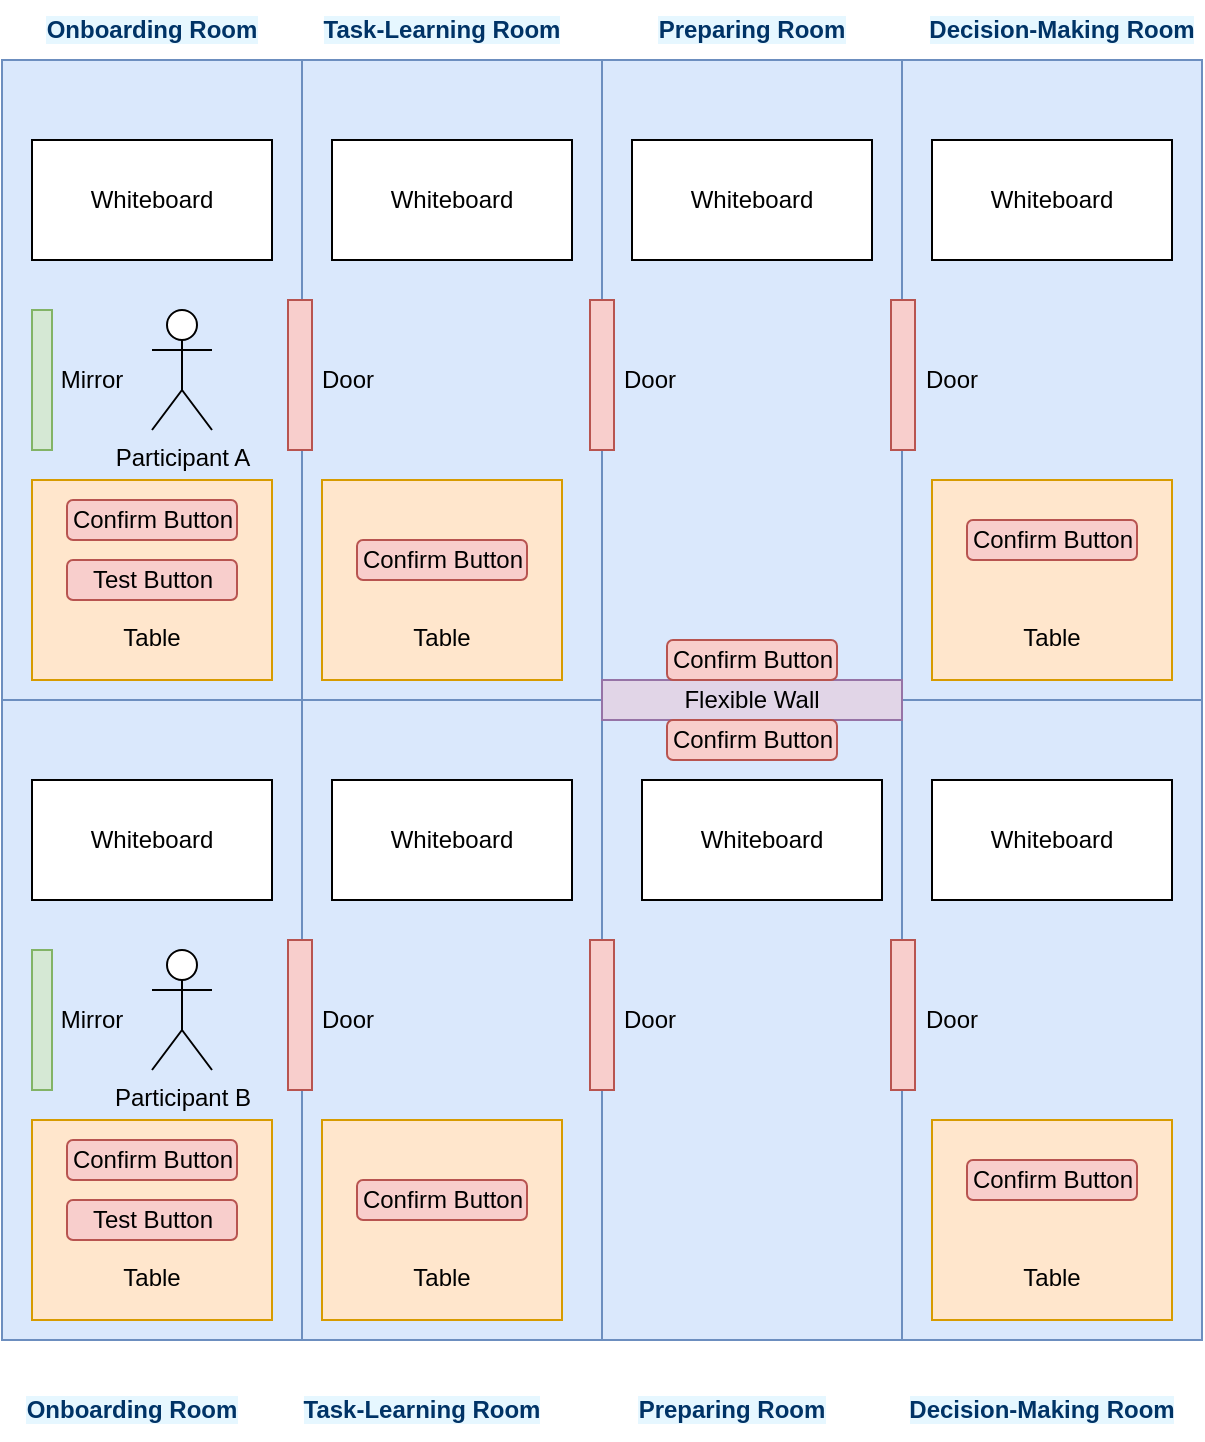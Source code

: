 <mxfile version="26.3.0">
  <diagram name="Page-1" id="099fd60b-425b-db50-ffb0-6b813814b670">
    <mxGraphModel dx="1946" dy="1068" grid="1" gridSize="10" guides="1" tooltips="1" connect="1" arrows="1" fold="1" page="1" pageScale="1" pageWidth="850" pageHeight="1100" background="none" math="0" shadow="0">
      <root>
        <mxCell id="0" />
        <mxCell id="1" parent="0" />
        <mxCell id="DH8hbM5EvVcrCHiDLt3n-2" value="" style="rounded=0;whiteSpace=wrap;html=1;fillColor=#dae8fc;strokeColor=#6c8ebf;" vertex="1" parent="1">
          <mxGeometry x="200" y="150" width="150" height="320" as="geometry" />
        </mxCell>
        <mxCell id="DH8hbM5EvVcrCHiDLt3n-9" value="" style="rounded=0;whiteSpace=wrap;html=1;fillColor=#dae8fc;strokeColor=#6c8ebf;" vertex="1" parent="1">
          <mxGeometry x="500" y="150" width="150" height="320" as="geometry" />
        </mxCell>
        <mxCell id="DH8hbM5EvVcrCHiDLt3n-8" value="" style="rounded=0;whiteSpace=wrap;html=1;fillColor=#dae8fc;strokeColor=#6c8ebf;" vertex="1" parent="1">
          <mxGeometry x="350" y="150" width="150" height="320" as="geometry" />
        </mxCell>
        <mxCell id="DH8hbM5EvVcrCHiDLt3n-11" value="" style="rounded=0;whiteSpace=wrap;html=1;fillColor=#dae8fc;strokeColor=#6c8ebf;" vertex="1" parent="1">
          <mxGeometry x="650" y="150" width="150" height="320" as="geometry" />
        </mxCell>
        <mxCell id="DH8hbM5EvVcrCHiDLt3n-12" value="&lt;span style=&quot;color: rgb(0, 51, 102); font-family: Arial, sans-serif; font-weight: 700; background-color: rgb(230, 247, 255);&quot;&gt;Onboarding Room&lt;/span&gt;" style="text;html=1;align=center;verticalAlign=middle;whiteSpace=wrap;rounded=0;" vertex="1" parent="1">
          <mxGeometry x="210" y="120" width="130" height="30" as="geometry" />
        </mxCell>
        <mxCell id="DH8hbM5EvVcrCHiDLt3n-13" value="&lt;span style=&quot;color: rgb(0, 51, 102); font-family: Arial, sans-serif; font-weight: 700; background-color: rgb(230, 247, 255);&quot;&gt;Task-Learning Room&lt;/span&gt;" style="text;html=1;align=center;verticalAlign=middle;whiteSpace=wrap;rounded=0;" vertex="1" parent="1">
          <mxGeometry x="355" y="120" width="130" height="30" as="geometry" />
        </mxCell>
        <mxCell id="DH8hbM5EvVcrCHiDLt3n-14" value="&lt;span style=&quot;color: rgb(0, 51, 102); font-family: Arial, sans-serif; font-weight: 700; background-color: rgb(230, 247, 255);&quot;&gt;Preparing Room&lt;/span&gt;" style="text;html=1;align=center;verticalAlign=middle;whiteSpace=wrap;rounded=0;" vertex="1" parent="1">
          <mxGeometry x="510" y="120" width="130" height="30" as="geometry" />
        </mxCell>
        <mxCell id="DH8hbM5EvVcrCHiDLt3n-15" value="&lt;span style=&quot;color: rgb(0, 51, 102); font-family: Arial, sans-serif; font-weight: 700; background-color: rgb(230, 247, 255);&quot;&gt;Decision-Making Room&lt;/span&gt;" style="text;html=1;align=center;verticalAlign=middle;whiteSpace=wrap;rounded=0;" vertex="1" parent="1">
          <mxGeometry x="660" y="120" width="140" height="30" as="geometry" />
        </mxCell>
        <mxCell id="DH8hbM5EvVcrCHiDLt3n-16" value="Whiteboard" style="rounded=0;whiteSpace=wrap;html=1;" vertex="1" parent="1">
          <mxGeometry x="215" y="190" width="120" height="60" as="geometry" />
        </mxCell>
        <mxCell id="DH8hbM5EvVcrCHiDLt3n-19" value="" style="rounded=0;whiteSpace=wrap;html=1;fillColor=#d5e8d4;strokeColor=#82b366;" vertex="1" parent="1">
          <mxGeometry x="215" y="275" width="10" height="70" as="geometry" />
        </mxCell>
        <mxCell id="DH8hbM5EvVcrCHiDLt3n-20" value="Mirror" style="text;html=1;align=center;verticalAlign=middle;whiteSpace=wrap;rounded=0;" vertex="1" parent="1">
          <mxGeometry x="215" y="295" width="60" height="30" as="geometry" />
        </mxCell>
        <mxCell id="DH8hbM5EvVcrCHiDLt3n-21" value="Whiteboard" style="rounded=0;whiteSpace=wrap;html=1;" vertex="1" parent="1">
          <mxGeometry x="365" y="190" width="120" height="60" as="geometry" />
        </mxCell>
        <mxCell id="DH8hbM5EvVcrCHiDLt3n-22" value="&lt;div&gt;&lt;br&gt;&lt;/div&gt;&lt;div&gt;&lt;br&gt;&lt;/div&gt;&lt;div&gt;&lt;br&gt;&lt;/div&gt;&lt;div&gt;&lt;br&gt;&lt;/div&gt;Table" style="rounded=0;whiteSpace=wrap;html=1;fillColor=#ffe6cc;strokeColor=#d79b00;" vertex="1" parent="1">
          <mxGeometry x="360" y="360" width="120" height="100" as="geometry" />
        </mxCell>
        <mxCell id="DH8hbM5EvVcrCHiDLt3n-24" value="&lt;div&gt;&lt;br&gt;&lt;/div&gt;&lt;div&gt;&lt;br&gt;&lt;/div&gt;&lt;div&gt;&lt;br&gt;&lt;/div&gt;&lt;div&gt;&lt;br&gt;&lt;/div&gt;Table" style="rounded=0;whiteSpace=wrap;html=1;fillColor=#ffe6cc;strokeColor=#d79b00;" vertex="1" parent="1">
          <mxGeometry x="215" y="360" width="120" height="100" as="geometry" />
        </mxCell>
        <mxCell id="DH8hbM5EvVcrCHiDLt3n-25" value="Confirm Button" style="rounded=1;whiteSpace=wrap;html=1;fillColor=#f8cecc;strokeColor=#b85450;" vertex="1" parent="1">
          <mxGeometry x="232.5" y="370" width="85" height="20" as="geometry" />
        </mxCell>
        <mxCell id="DH8hbM5EvVcrCHiDLt3n-26" value="Test Button" style="rounded=1;whiteSpace=wrap;html=1;fillColor=#f8cecc;strokeColor=#b85450;" vertex="1" parent="1">
          <mxGeometry x="232.5" y="400" width="85" height="20" as="geometry" />
        </mxCell>
        <mxCell id="DH8hbM5EvVcrCHiDLt3n-27" value="Confirm Button" style="rounded=1;whiteSpace=wrap;html=1;fillColor=#f8cecc;strokeColor=#b85450;" vertex="1" parent="1">
          <mxGeometry x="377.5" y="390" width="85" height="20" as="geometry" />
        </mxCell>
        <mxCell id="DH8hbM5EvVcrCHiDLt3n-28" value="" style="rounded=0;whiteSpace=wrap;html=1;fillColor=#f8cecc;strokeColor=#b85450;" vertex="1" parent="1">
          <mxGeometry x="343" y="270" width="12" height="75" as="geometry" />
        </mxCell>
        <mxCell id="DH8hbM5EvVcrCHiDLt3n-29" value="Door" style="text;html=1;align=center;verticalAlign=middle;whiteSpace=wrap;rounded=0;" vertex="1" parent="1">
          <mxGeometry x="343" y="295" width="60" height="30" as="geometry" />
        </mxCell>
        <mxCell id="DH8hbM5EvVcrCHiDLt3n-30" value="Whiteboard" style="rounded=0;whiteSpace=wrap;html=1;" vertex="1" parent="1">
          <mxGeometry x="665" y="190" width="120" height="60" as="geometry" />
        </mxCell>
        <mxCell id="DH8hbM5EvVcrCHiDLt3n-31" value="&lt;div&gt;&lt;br&gt;&lt;/div&gt;&lt;div&gt;&lt;br&gt;&lt;/div&gt;&lt;div&gt;&lt;br&gt;&lt;/div&gt;&lt;div&gt;&lt;br&gt;&lt;/div&gt;Table" style="rounded=0;whiteSpace=wrap;html=1;fillColor=#ffe6cc;strokeColor=#d79b00;" vertex="1" parent="1">
          <mxGeometry x="665" y="360" width="120" height="100" as="geometry" />
        </mxCell>
        <mxCell id="DH8hbM5EvVcrCHiDLt3n-32" value="Confirm Button" style="rounded=1;whiteSpace=wrap;html=1;fillColor=#f8cecc;strokeColor=#b85450;" vertex="1" parent="1">
          <mxGeometry x="682.5" y="380" width="85" height="20" as="geometry" />
        </mxCell>
        <mxCell id="DH8hbM5EvVcrCHiDLt3n-34" value="" style="rounded=0;whiteSpace=wrap;html=1;fillColor=#f8cecc;strokeColor=#b85450;" vertex="1" parent="1">
          <mxGeometry x="494" y="270" width="12" height="75" as="geometry" />
        </mxCell>
        <mxCell id="DH8hbM5EvVcrCHiDLt3n-35" value="Door" style="text;html=1;align=center;verticalAlign=middle;whiteSpace=wrap;rounded=0;" vertex="1" parent="1">
          <mxGeometry x="494" y="295" width="60" height="30" as="geometry" />
        </mxCell>
        <mxCell id="DH8hbM5EvVcrCHiDLt3n-36" value="" style="rounded=0;whiteSpace=wrap;html=1;fillColor=#f8cecc;strokeColor=#b85450;" vertex="1" parent="1">
          <mxGeometry x="644.5" y="270" width="12" height="75" as="geometry" />
        </mxCell>
        <mxCell id="DH8hbM5EvVcrCHiDLt3n-37" value="Door" style="text;html=1;align=center;verticalAlign=middle;whiteSpace=wrap;rounded=0;" vertex="1" parent="1">
          <mxGeometry x="644.5" y="295" width="60" height="30" as="geometry" />
        </mxCell>
        <mxCell id="DH8hbM5EvVcrCHiDLt3n-38" value="" style="rounded=0;whiteSpace=wrap;html=1;fillColor=#dae8fc;strokeColor=#6c8ebf;" vertex="1" parent="1">
          <mxGeometry x="200" y="470" width="150" height="320" as="geometry" />
        </mxCell>
        <mxCell id="DH8hbM5EvVcrCHiDLt3n-39" value="" style="rounded=0;whiteSpace=wrap;html=1;fillColor=#dae8fc;strokeColor=#6c8ebf;" vertex="1" parent="1">
          <mxGeometry x="500" y="470" width="150" height="320" as="geometry" />
        </mxCell>
        <mxCell id="DH8hbM5EvVcrCHiDLt3n-40" value="" style="rounded=0;whiteSpace=wrap;html=1;fillColor=#dae8fc;strokeColor=#6c8ebf;" vertex="1" parent="1">
          <mxGeometry x="350" y="470" width="150" height="320" as="geometry" />
        </mxCell>
        <mxCell id="DH8hbM5EvVcrCHiDLt3n-41" value="" style="rounded=0;whiteSpace=wrap;html=1;fillColor=#dae8fc;strokeColor=#6c8ebf;" vertex="1" parent="1">
          <mxGeometry x="650" y="470" width="150" height="320" as="geometry" />
        </mxCell>
        <mxCell id="DH8hbM5EvVcrCHiDLt3n-42" value="&lt;span style=&quot;color: rgb(0, 51, 102); font-family: Arial, sans-serif; font-weight: 700; background-color: rgb(230, 247, 255);&quot;&gt;Onboarding Room&lt;/span&gt;" style="text;html=1;align=center;verticalAlign=middle;whiteSpace=wrap;rounded=0;" vertex="1" parent="1">
          <mxGeometry x="200" y="810" width="130" height="30" as="geometry" />
        </mxCell>
        <mxCell id="DH8hbM5EvVcrCHiDLt3n-43" value="&lt;span style=&quot;color: rgb(0, 51, 102); font-family: Arial, sans-serif; font-weight: 700; background-color: rgb(230, 247, 255);&quot;&gt;Task-Learning Room&lt;/span&gt;" style="text;html=1;align=center;verticalAlign=middle;whiteSpace=wrap;rounded=0;" vertex="1" parent="1">
          <mxGeometry x="345" y="810" width="130" height="30" as="geometry" />
        </mxCell>
        <mxCell id="DH8hbM5EvVcrCHiDLt3n-44" value="&lt;span style=&quot;color: rgb(0, 51, 102); font-family: Arial, sans-serif; font-weight: 700; background-color: rgb(230, 247, 255);&quot;&gt;Preparing Room&lt;/span&gt;" style="text;html=1;align=center;verticalAlign=middle;whiteSpace=wrap;rounded=0;" vertex="1" parent="1">
          <mxGeometry x="500" y="810" width="130" height="30" as="geometry" />
        </mxCell>
        <mxCell id="DH8hbM5EvVcrCHiDLt3n-45" value="&lt;span style=&quot;color: rgb(0, 51, 102); font-family: Arial, sans-serif; font-weight: 700; background-color: rgb(230, 247, 255);&quot;&gt;Decision-Making Room&lt;/span&gt;" style="text;html=1;align=center;verticalAlign=middle;whiteSpace=wrap;rounded=0;" vertex="1" parent="1">
          <mxGeometry x="650" y="810" width="140" height="30" as="geometry" />
        </mxCell>
        <mxCell id="DH8hbM5EvVcrCHiDLt3n-46" value="Whiteboard" style="rounded=0;whiteSpace=wrap;html=1;" vertex="1" parent="1">
          <mxGeometry x="215" y="510" width="120" height="60" as="geometry" />
        </mxCell>
        <mxCell id="DH8hbM5EvVcrCHiDLt3n-47" value="" style="rounded=0;whiteSpace=wrap;html=1;fillColor=#d5e8d4;strokeColor=#82b366;" vertex="1" parent="1">
          <mxGeometry x="215" y="595" width="10" height="70" as="geometry" />
        </mxCell>
        <mxCell id="DH8hbM5EvVcrCHiDLt3n-48" value="Mirror" style="text;html=1;align=center;verticalAlign=middle;whiteSpace=wrap;rounded=0;" vertex="1" parent="1">
          <mxGeometry x="215" y="615" width="60" height="30" as="geometry" />
        </mxCell>
        <mxCell id="DH8hbM5EvVcrCHiDLt3n-49" value="Whiteboard" style="rounded=0;whiteSpace=wrap;html=1;" vertex="1" parent="1">
          <mxGeometry x="365" y="510" width="120" height="60" as="geometry" />
        </mxCell>
        <mxCell id="DH8hbM5EvVcrCHiDLt3n-50" value="&lt;div&gt;&lt;br&gt;&lt;/div&gt;&lt;div&gt;&lt;br&gt;&lt;/div&gt;&lt;div&gt;&lt;br&gt;&lt;/div&gt;&lt;div&gt;&lt;br&gt;&lt;/div&gt;Table" style="rounded=0;whiteSpace=wrap;html=1;fillColor=#ffe6cc;strokeColor=#d79b00;" vertex="1" parent="1">
          <mxGeometry x="360" y="680" width="120" height="100" as="geometry" />
        </mxCell>
        <mxCell id="DH8hbM5EvVcrCHiDLt3n-51" value="&lt;div&gt;&lt;br&gt;&lt;/div&gt;&lt;div&gt;&lt;br&gt;&lt;/div&gt;&lt;div&gt;&lt;br&gt;&lt;/div&gt;&lt;div&gt;&lt;br&gt;&lt;/div&gt;Table" style="rounded=0;whiteSpace=wrap;html=1;fillColor=#ffe6cc;strokeColor=#d79b00;" vertex="1" parent="1">
          <mxGeometry x="215" y="680" width="120" height="100" as="geometry" />
        </mxCell>
        <mxCell id="DH8hbM5EvVcrCHiDLt3n-52" value="Confirm Button" style="rounded=1;whiteSpace=wrap;html=1;fillColor=#f8cecc;strokeColor=#b85450;" vertex="1" parent="1">
          <mxGeometry x="232.5" y="690" width="85" height="20" as="geometry" />
        </mxCell>
        <mxCell id="DH8hbM5EvVcrCHiDLt3n-53" value="Test Button" style="rounded=1;whiteSpace=wrap;html=1;fillColor=#f8cecc;strokeColor=#b85450;" vertex="1" parent="1">
          <mxGeometry x="232.5" y="720" width="85" height="20" as="geometry" />
        </mxCell>
        <mxCell id="DH8hbM5EvVcrCHiDLt3n-54" value="Confirm Button" style="rounded=1;whiteSpace=wrap;html=1;fillColor=#f8cecc;strokeColor=#b85450;" vertex="1" parent="1">
          <mxGeometry x="377.5" y="710" width="85" height="20" as="geometry" />
        </mxCell>
        <mxCell id="DH8hbM5EvVcrCHiDLt3n-55" value="" style="rounded=0;whiteSpace=wrap;html=1;fillColor=#f8cecc;strokeColor=#b85450;" vertex="1" parent="1">
          <mxGeometry x="343" y="590" width="12" height="75" as="geometry" />
        </mxCell>
        <mxCell id="DH8hbM5EvVcrCHiDLt3n-56" value="Door" style="text;html=1;align=center;verticalAlign=middle;whiteSpace=wrap;rounded=0;" vertex="1" parent="1">
          <mxGeometry x="343" y="615" width="60" height="30" as="geometry" />
        </mxCell>
        <mxCell id="DH8hbM5EvVcrCHiDLt3n-57" value="Whiteboard" style="rounded=0;whiteSpace=wrap;html=1;" vertex="1" parent="1">
          <mxGeometry x="665" y="510" width="120" height="60" as="geometry" />
        </mxCell>
        <mxCell id="DH8hbM5EvVcrCHiDLt3n-58" value="&lt;div&gt;&lt;br&gt;&lt;/div&gt;&lt;div&gt;&lt;br&gt;&lt;/div&gt;&lt;div&gt;&lt;br&gt;&lt;/div&gt;&lt;div&gt;&lt;br&gt;&lt;/div&gt;Table" style="rounded=0;whiteSpace=wrap;html=1;fillColor=#ffe6cc;strokeColor=#d79b00;" vertex="1" parent="1">
          <mxGeometry x="665" y="680" width="120" height="100" as="geometry" />
        </mxCell>
        <mxCell id="DH8hbM5EvVcrCHiDLt3n-59" value="Confirm Button" style="rounded=1;whiteSpace=wrap;html=1;fillColor=#f8cecc;strokeColor=#b85450;" vertex="1" parent="1">
          <mxGeometry x="682.5" y="700" width="85" height="20" as="geometry" />
        </mxCell>
        <mxCell id="DH8hbM5EvVcrCHiDLt3n-60" value="" style="rounded=0;whiteSpace=wrap;html=1;fillColor=#f8cecc;strokeColor=#b85450;" vertex="1" parent="1">
          <mxGeometry x="494" y="590" width="12" height="75" as="geometry" />
        </mxCell>
        <mxCell id="DH8hbM5EvVcrCHiDLt3n-61" value="Door" style="text;html=1;align=center;verticalAlign=middle;whiteSpace=wrap;rounded=0;" vertex="1" parent="1">
          <mxGeometry x="494" y="615" width="60" height="30" as="geometry" />
        </mxCell>
        <mxCell id="DH8hbM5EvVcrCHiDLt3n-62" value="" style="rounded=0;whiteSpace=wrap;html=1;fillColor=#f8cecc;strokeColor=#b85450;" vertex="1" parent="1">
          <mxGeometry x="644.5" y="590" width="12" height="75" as="geometry" />
        </mxCell>
        <mxCell id="DH8hbM5EvVcrCHiDLt3n-63" value="Door" style="text;html=1;align=center;verticalAlign=middle;whiteSpace=wrap;rounded=0;" vertex="1" parent="1">
          <mxGeometry x="644.5" y="615" width="60" height="30" as="geometry" />
        </mxCell>
        <mxCell id="DH8hbM5EvVcrCHiDLt3n-64" value="Flexible Wall" style="rounded=0;whiteSpace=wrap;html=1;fillColor=#e1d5e7;strokeColor=#9673a6;" vertex="1" parent="1">
          <mxGeometry x="500" y="460" width="150" height="20" as="geometry" />
        </mxCell>
        <mxCell id="DH8hbM5EvVcrCHiDLt3n-65" value="Confirm Button" style="rounded=1;whiteSpace=wrap;html=1;fillColor=#f8cecc;strokeColor=#b85450;" vertex="1" parent="1">
          <mxGeometry x="532.5" y="480" width="85" height="20" as="geometry" />
        </mxCell>
        <mxCell id="DH8hbM5EvVcrCHiDLt3n-66" value="Confirm Button" style="rounded=1;whiteSpace=wrap;html=1;fillColor=#f8cecc;strokeColor=#b85450;" vertex="1" parent="1">
          <mxGeometry x="532.5" y="440" width="85" height="20" as="geometry" />
        </mxCell>
        <mxCell id="DH8hbM5EvVcrCHiDLt3n-70" value="Whiteboard" style="rounded=0;whiteSpace=wrap;html=1;" vertex="1" parent="1">
          <mxGeometry x="520" y="510" width="120" height="60" as="geometry" />
        </mxCell>
        <mxCell id="DH8hbM5EvVcrCHiDLt3n-71" value="Whiteboard" style="rounded=0;whiteSpace=wrap;html=1;" vertex="1" parent="1">
          <mxGeometry x="515" y="190" width="120" height="60" as="geometry" />
        </mxCell>
        <mxCell id="DH8hbM5EvVcrCHiDLt3n-72" value="Participant A" style="shape=umlActor;verticalLabelPosition=bottom;verticalAlign=top;html=1;outlineConnect=0;" vertex="1" parent="1">
          <mxGeometry x="275" y="275" width="30" height="60" as="geometry" />
        </mxCell>
        <mxCell id="DH8hbM5EvVcrCHiDLt3n-73" value="Participant B" style="shape=umlActor;verticalLabelPosition=bottom;verticalAlign=top;html=1;outlineConnect=0;" vertex="1" parent="1">
          <mxGeometry x="275" y="595" width="30" height="60" as="geometry" />
        </mxCell>
      </root>
    </mxGraphModel>
  </diagram>
</mxfile>
